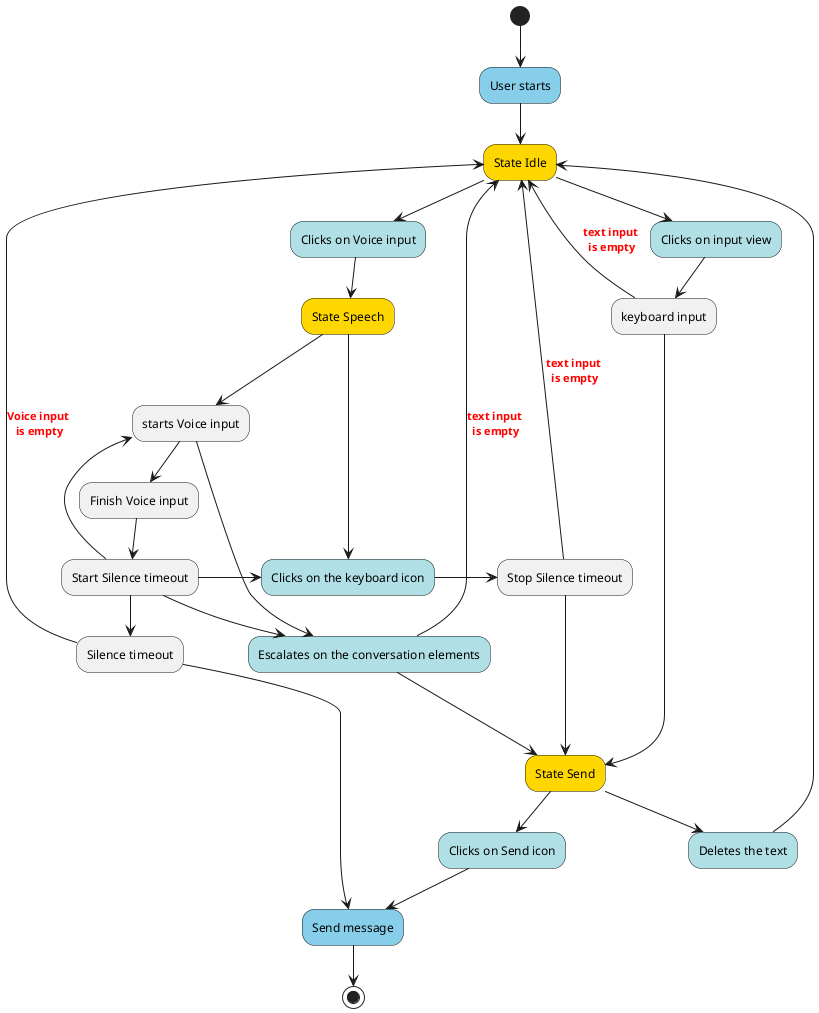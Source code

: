 @startuml

(*) -d> "User starts" #SkyBlue
"User starts" -d> "State Idle" #Gold
"State Idle" -d> "Clicks on Voice input" #PowderBlue
"State Idle" --> "Clicks on input view" #PowderBlue
"Clicks on Voice input" --> "State Speech" #Gold
"State Speech" --> "starts Voice input"
"State Speech" -> "Clicks on the keyboard icon"
"starts Voice input" --d> "Finish Voice input"
"Finish Voice input" --d> "Start Silence timeout"
"Start Silence timeout" --> "starts Voice input"
"starts Voice input" --l> "Escalates on the conversation elements" #PowderBlue
"Escalates on the conversation elements" --> [<B><font color=red>text input \n<B><font color=red>is empty]"State Idle"
"Escalates on the conversation elements" ---> "State Send"
"Start Silence timeout" -d> "Silence timeout"
"Start Silence timeout" --> "Escalates on the conversation elements"
"Start Silence timeout" -> "Clicks on the keyboard icon" #PowderBlue
"Clicks on the keyboard icon" -> "Stop Silence timeout"
"Stop Silence timeout" -> [<B><font color=red>text input \n<B><font color=red>is empty]"State Idle"
"Stop Silence timeout" -> "State Send"
"Clicks on input view" --> "keyboard input"
"keyboard input" -> [<B><font color=red>text input \n<B><font color=red>is empty] "State Idle"
"keyboard input" -> "State Send" #Gold
"State Send" --> "Clicks on Send icon" #PowderBlue
"State Send" --> "Deletes the text" #PowderBlue
"Deletes the text" -> "State Idle"

"Silence timeout"-u>[<B><font color=red>Voice input \n<B><font color=red>is empty] "State Idle"
"Clicks on Send icon" --> "Send message" #SkyBlue
"Silence timeout" -d> "Send message" #SkyBlue
"Send message" #SkyBlue -d> (*)

@enduml